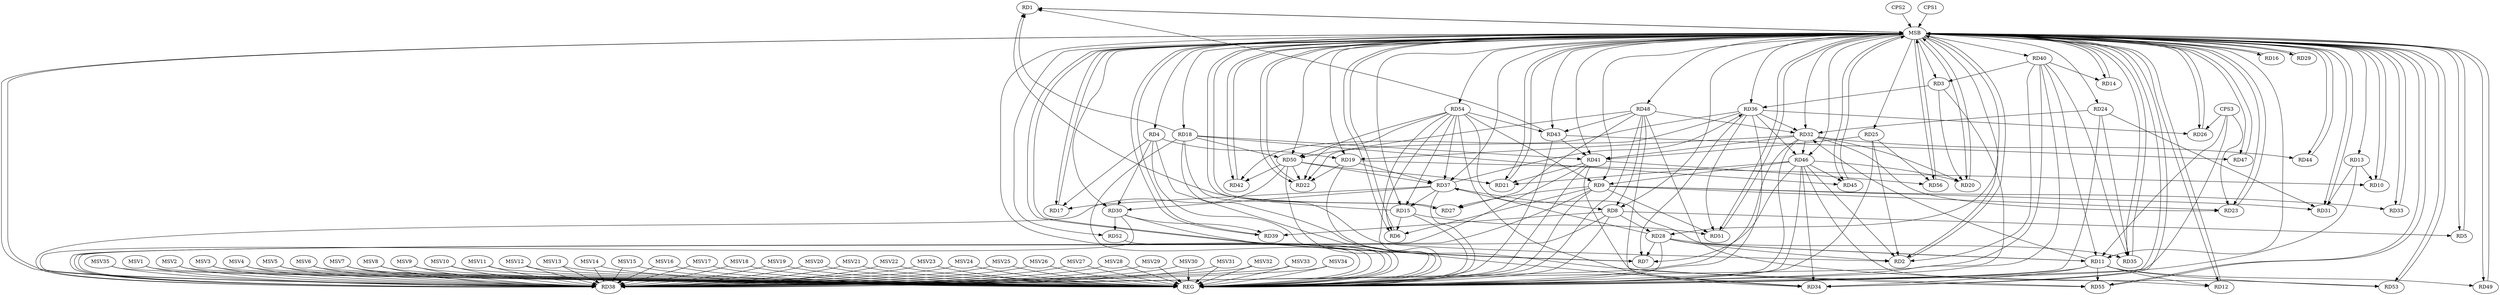 strict digraph G {
  RD1 [ label="RD1" ];
  RD2 [ label="RD2" ];
  RD3 [ label="RD3" ];
  RD4 [ label="RD4" ];
  RD5 [ label="RD5" ];
  RD6 [ label="RD6" ];
  RD7 [ label="RD7" ];
  RD8 [ label="RD8" ];
  RD9 [ label="RD9" ];
  RD10 [ label="RD10" ];
  RD11 [ label="RD11" ];
  RD12 [ label="RD12" ];
  RD13 [ label="RD13" ];
  RD14 [ label="RD14" ];
  RD15 [ label="RD15" ];
  RD16 [ label="RD16" ];
  RD17 [ label="RD17" ];
  RD18 [ label="RD18" ];
  RD19 [ label="RD19" ];
  RD20 [ label="RD20" ];
  RD21 [ label="RD21" ];
  RD22 [ label="RD22" ];
  RD23 [ label="RD23" ];
  RD24 [ label="RD24" ];
  RD25 [ label="RD25" ];
  RD26 [ label="RD26" ];
  RD27 [ label="RD27" ];
  RD28 [ label="RD28" ];
  RD29 [ label="RD29" ];
  RD30 [ label="RD30" ];
  RD31 [ label="RD31" ];
  RD32 [ label="RD32" ];
  RD33 [ label="RD33" ];
  RD34 [ label="RD34" ];
  RD35 [ label="RD35" ];
  RD36 [ label="RD36" ];
  RD37 [ label="RD37" ];
  RD38 [ label="RD38" ];
  RD39 [ label="RD39" ];
  RD40 [ label="RD40" ];
  RD41 [ label="RD41" ];
  RD42 [ label="RD42" ];
  RD43 [ label="RD43" ];
  RD44 [ label="RD44" ];
  RD45 [ label="RD45" ];
  RD46 [ label="RD46" ];
  RD47 [ label="RD47" ];
  RD48 [ label="RD48" ];
  RD49 [ label="RD49" ];
  RD50 [ label="RD50" ];
  RD51 [ label="RD51" ];
  RD52 [ label="RD52" ];
  RD53 [ label="RD53" ];
  RD54 [ label="RD54" ];
  RD55 [ label="RD55" ];
  RD56 [ label="RD56" ];
  CPS1 [ label="CPS1" ];
  CPS2 [ label="CPS2" ];
  CPS3 [ label="CPS3" ];
  REG [ label="REG" ];
  MSB [ label="MSB" ];
  MSV1 [ label="MSV1" ];
  MSV2 [ label="MSV2" ];
  MSV3 [ label="MSV3" ];
  MSV4 [ label="MSV4" ];
  MSV5 [ label="MSV5" ];
  MSV6 [ label="MSV6" ];
  MSV7 [ label="MSV7" ];
  MSV8 [ label="MSV8" ];
  MSV9 [ label="MSV9" ];
  MSV10 [ label="MSV10" ];
  MSV11 [ label="MSV11" ];
  MSV12 [ label="MSV12" ];
  MSV13 [ label="MSV13" ];
  MSV14 [ label="MSV14" ];
  MSV15 [ label="MSV15" ];
  MSV16 [ label="MSV16" ];
  MSV17 [ label="MSV17" ];
  MSV18 [ label="MSV18" ];
  MSV19 [ label="MSV19" ];
  MSV20 [ label="MSV20" ];
  MSV21 [ label="MSV21" ];
  MSV22 [ label="MSV22" ];
  MSV23 [ label="MSV23" ];
  MSV24 [ label="MSV24" ];
  MSV25 [ label="MSV25" ];
  MSV26 [ label="MSV26" ];
  MSV27 [ label="MSV27" ];
  MSV28 [ label="MSV28" ];
  MSV29 [ label="MSV29" ];
  MSV30 [ label="MSV30" ];
  MSV31 [ label="MSV31" ];
  MSV32 [ label="MSV32" ];
  MSV33 [ label="MSV33" ];
  MSV34 [ label="MSV34" ];
  MSV35 [ label="MSV35" ];
  RD15 -> RD1;
  RD18 -> RD1;
  RD43 -> RD1;
  RD18 -> RD2;
  RD25 -> RD2;
  RD28 -> RD2;
  RD40 -> RD2;
  RD46 -> RD2;
  RD3 -> RD20;
  RD3 -> RD36;
  RD40 -> RD3;
  RD4 -> RD17;
  RD4 -> RD19;
  RD4 -> RD30;
  RD4 -> RD34;
  RD8 -> RD5;
  RD9 -> RD6;
  RD15 -> RD6;
  RD54 -> RD6;
  RD28 -> RD7;
  RD36 -> RD7;
  RD46 -> RD7;
  RD8 -> RD28;
  RD37 -> RD8;
  RD8 -> RD38;
  RD8 -> RD39;
  RD48 -> RD8;
  RD9 -> RD23;
  RD9 -> RD27;
  RD9 -> RD31;
  RD9 -> RD33;
  RD9 -> RD38;
  RD46 -> RD9;
  RD9 -> RD51;
  RD54 -> RD9;
  RD13 -> RD10;
  RD19 -> RD10;
  RD11 -> RD12;
  RD28 -> RD11;
  RD11 -> RD32;
  RD11 -> RD34;
  RD40 -> RD11;
  RD11 -> RD49;
  RD11 -> RD53;
  RD54 -> RD11;
  RD11 -> RD55;
  RD48 -> RD12;
  RD13 -> RD31;
  RD40 -> RD14;
  RD37 -> RD15;
  RD15 -> RD51;
  RD54 -> RD15;
  RD37 -> RD17;
  RD18 -> RD41;
  RD18 -> RD45;
  RD18 -> RD50;
  RD18 -> RD55;
  RD19 -> RD22;
  RD32 -> RD19;
  RD19 -> RD37;
  RD32 -> RD20;
  RD46 -> RD20;
  RD41 -> RD21;
  RD46 -> RD21;
  RD50 -> RD21;
  RD36 -> RD22;
  RD50 -> RD22;
  RD54 -> RD22;
  RD32 -> RD23;
  RD24 -> RD31;
  RD24 -> RD32;
  RD24 -> RD35;
  RD25 -> RD41;
  RD25 -> RD56;
  RD36 -> RD26;
  RD48 -> RD27;
  RD28 -> RD35;
  RD28 -> RD37;
  RD37 -> RD30;
  RD30 -> RD38;
  RD30 -> RD39;
  RD30 -> RD52;
  RD36 -> RD32;
  RD32 -> RD38;
  RD32 -> RD41;
  RD32 -> RD44;
  RD32 -> RD46;
  RD48 -> RD32;
  RD46 -> RD34;
  RD48 -> RD34;
  RD54 -> RD34;
  RD40 -> RD35;
  RD37 -> RD36;
  RD36 -> RD42;
  RD36 -> RD46;
  RD36 -> RD51;
  RD50 -> RD37;
  RD54 -> RD37;
  RD40 -> RD38;
  RD41 -> RD38;
  RD50 -> RD38;
  RD43 -> RD41;
  RD41 -> RD55;
  RD41 -> RD56;
  RD50 -> RD42;
  RD43 -> RD47;
  RD48 -> RD43;
  RD54 -> RD43;
  RD46 -> RD45;
  RD46 -> RD53;
  RD48 -> RD50;
  RD54 -> RD50;
  CPS3 -> RD23;
  CPS3 -> RD26;
  CPS3 -> RD11;
  RD3 -> REG;
  RD4 -> REG;
  RD8 -> REG;
  RD9 -> REG;
  RD11 -> REG;
  RD13 -> REG;
  RD15 -> REG;
  RD18 -> REG;
  RD19 -> REG;
  RD24 -> REG;
  RD25 -> REG;
  RD28 -> REG;
  RD30 -> REG;
  RD32 -> REG;
  RD36 -> REG;
  RD37 -> REG;
  RD40 -> REG;
  RD41 -> REG;
  RD43 -> REG;
  RD46 -> REG;
  RD48 -> REG;
  RD50 -> REG;
  RD52 -> REG;
  RD54 -> REG;
  CPS3 -> REG;
  RD1 -> MSB;
  MSB -> RD40;
  MSB -> RD44;
  MSB -> RD56;
  MSB -> REG;
  RD2 -> MSB;
  MSB -> RD27;
  MSB -> RD33;
  MSB -> RD34;
  MSB -> RD38;
  RD5 -> MSB;
  MSB -> RD1;
  MSB -> RD2;
  MSB -> RD9;
  MSB -> RD15;
  MSB -> RD21;
  MSB -> RD36;
  RD6 -> MSB;
  MSB -> RD4;
  MSB -> RD7;
  MSB -> RD8;
  MSB -> RD12;
  MSB -> RD18;
  MSB -> RD23;
  MSB -> RD32;
  MSB -> RD42;
  MSB -> RD54;
  RD7 -> MSB;
  MSB -> RD16;
  MSB -> RD49;
  RD10 -> MSB;
  MSB -> RD51;
  RD12 -> MSB;
  MSB -> RD17;
  MSB -> RD43;
  MSB -> RD45;
  MSB -> RD55;
  RD14 -> MSB;
  MSB -> RD47;
  MSB -> RD50;
  RD16 -> MSB;
  MSB -> RD3;
  MSB -> RD11;
  MSB -> RD26;
  MSB -> RD52;
  RD17 -> MSB;
  MSB -> RD5;
  MSB -> RD19;
  MSB -> RD35;
  RD20 -> MSB;
  MSB -> RD24;
  MSB -> RD25;
  MSB -> RD29;
  RD21 -> MSB;
  MSB -> RD30;
  MSB -> RD31;
  MSB -> RD53;
  RD22 -> MSB;
  MSB -> RD13;
  MSB -> RD28;
  RD23 -> MSB;
  MSB -> RD20;
  MSB -> RD39;
  RD26 -> MSB;
  MSB -> RD10;
  MSB -> RD41;
  RD27 -> MSB;
  MSB -> RD37;
  RD29 -> MSB;
  MSB -> RD46;
  RD31 -> MSB;
  RD33 -> MSB;
  RD34 -> MSB;
  RD35 -> MSB;
  RD38 -> MSB;
  MSB -> RD6;
  RD39 -> MSB;
  RD42 -> MSB;
  RD44 -> MSB;
  MSB -> RD22;
  MSB -> RD48;
  RD45 -> MSB;
  RD47 -> MSB;
  RD49 -> MSB;
  MSB -> RD14;
  RD51 -> MSB;
  RD53 -> MSB;
  RD55 -> MSB;
  RD56 -> MSB;
  CPS1 -> MSB;
  CPS2 -> MSB;
  MSV1 -> RD38;
  MSV2 -> RD38;
  MSV3 -> RD38;
  MSV4 -> RD38;
  MSV1 -> REG;
  MSV2 -> REG;
  MSV3 -> REG;
  MSV4 -> REG;
  MSV5 -> RD38;
  MSV6 -> RD38;
  MSV7 -> RD38;
  MSV8 -> RD38;
  MSV9 -> RD38;
  MSV10 -> RD38;
  MSV11 -> RD38;
  MSV12 -> RD38;
  MSV5 -> REG;
  MSV6 -> REG;
  MSV7 -> REG;
  MSV8 -> REG;
  MSV9 -> REG;
  MSV10 -> REG;
  MSV11 -> REG;
  MSV12 -> REG;
  MSV13 -> RD38;
  MSV14 -> RD38;
  MSV13 -> REG;
  MSV14 -> REG;
  MSV15 -> RD38;
  MSV16 -> RD38;
  MSV15 -> REG;
  MSV16 -> REG;
  MSV17 -> RD38;
  MSV18 -> RD38;
  MSV19 -> RD38;
  MSV20 -> RD38;
  MSV21 -> RD38;
  MSV17 -> REG;
  MSV18 -> REG;
  MSV19 -> REG;
  MSV20 -> REG;
  MSV21 -> REG;
  MSV22 -> RD38;
  MSV23 -> RD38;
  MSV24 -> RD38;
  MSV22 -> REG;
  MSV23 -> REG;
  MSV24 -> REG;
  MSV25 -> RD38;
  MSV25 -> REG;
  MSV26 -> RD38;
  MSV27 -> RD38;
  MSV26 -> REG;
  MSV27 -> REG;
  MSV28 -> RD38;
  MSV28 -> REG;
  MSV29 -> RD38;
  MSV29 -> REG;
  MSV30 -> RD38;
  MSV31 -> RD38;
  MSV30 -> REG;
  MSV31 -> REG;
  MSV32 -> RD38;
  MSV33 -> RD38;
  MSV34 -> RD38;
  MSV35 -> RD38;
  MSV32 -> REG;
  MSV33 -> REG;
  MSV34 -> REG;
  MSV35 -> REG;
}
